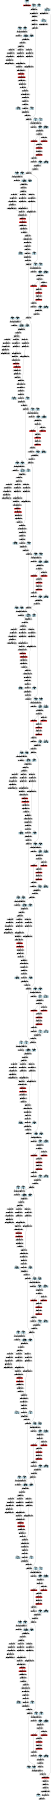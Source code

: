 digraph {
	graph [size="12,12"]
	node [align=left fontsize=12 height=0.2 ranksep=0.1 shape=box style=filled]
	14205664416 [label=AddBackward0 fillcolor=white]
	13572850368 -> 14205664416
	14205663504 -> 14205664416
	14205663504 [label=NllLossBackward0 fillcolor=white]
	14205662256 -> 14205663504
	14205662256 [label=LogSoftmaxBackward0 fillcolor=white]
	14205664992 -> 14205662256
	14205664992 [label=ViewBackward0 fillcolor=white]
	14205663888 -> 14205664992
	14205663888 [label=SliceBackward0 fillcolor=white]
	14205664032 -> 14205663888
	14205664032 [label=SliceBackward0 fillcolor=white]
	14205664704 -> 14205664032
	14205664704 [label=LinearBackward0 fillcolor=red]
	14205664608 -> 14205664704
	13638934992 -> 14205664704
	13638934992 [label="Variable
 (50257, 768)" fillcolor=lightblue]
	14205664608 [label=ViewBackward0 fillcolor=white]
	14205664752 -> 14205664608
	14205664752 [label=NativeLayerNormBackward0 fillcolor=white]
	14205664368 -> 14205664752
	13636586208 -> 14205664752
	13636587008 -> 14205664752
	13636587008 [label="Variable
 (768)" fillcolor=lightblue]
	13636586208 [label="Variable
 (768)" fillcolor=lightblue]
	14205664368 [label=AddBackward0 fillcolor=white]
	14205662784 -> 14205664368
	14205662544 -> 14205664368
	14205662544 [label=ViewBackward0 fillcolor=white]
	14205664512 -> 14205662544
	14205664512 [label=AddmmBackward0 fillcolor=white]
	13637938768 -> 14205664512
	14205663072 -> 14205664512
	13637937808 -> 14205664512
	13637937808 [label="Variable
 (3072, 768)" fillcolor=lightblue]
	14205663072 [label=ViewBackward0 fillcolor=white]
	14205662880 -> 14205663072
	14205662880 [label=MulBackward0 fillcolor=white]
	14205663648 -> 14205662880
	14205664320 -> 14205662880
	14205664320 [label=AddBackward0 fillcolor=red]
	14205664080 -> 14205664320
	14205664080 [label=TanhBackward0 fillcolor=white]
	14205661488 -> 14205664080
	14205661488 [label=MulBackward0 fillcolor=red]
	14205662016 -> 14205661488
	14205662016 [label=AddBackward0 fillcolor=white]
	14205662208 -> 14205662016
	14205663216 -> 14205662016
	14205663216 [label=MulBackward0 fillcolor=red]
	14205663312 -> 14205663216
	14205663312 [label=PowBackward0 fillcolor=white]
	14205662208 -> 14205663312
	14205662208 [label=ViewBackward0 fillcolor=white]
	14205748800 -> 14205662208
	14205748800 [label=AddmmBackward0 fillcolor=white]
	13637935488 -> 14205748800
	14205748464 -> 14205748800
	13637935808 -> 14205748800
	13637935808 [label="Variable
 (768, 3072)" fillcolor=lightblue]
	14205748464 [label=ViewBackward0 fillcolor=white]
	14205748416 -> 14205748464
	14205748416 [label=NativeLayerNormBackward0 fillcolor=white]
	14205662784 -> 14205748416
	13637937088 -> 14205748416
	13636584608 -> 14205748416
	13636584608 [label="Variable
 (768)" fillcolor=lightblue]
	13637937088 [label="Variable
 (768)" fillcolor=lightblue]
	14205662784 [label=AddBackward0 fillcolor=white]
	14205750480 -> 14205662784
	14205750672 -> 14205662784
	14205750672 [label=AddBackward0 fillcolor=white]
	14205750384 -> 14205750672
	14205751200 -> 14205750672
	14205751200 [label=ViewBackward0 fillcolor=white]
	14205748896 -> 14205751200
	14205748896 [label=AddmmBackward0 fillcolor=white]
	13636585808 -> 14205748896
	14205748656 -> 14205748896
	13636585248 -> 14205748896
	13636585248 [label="Variable
 (3072, 768)" fillcolor=lightblue]
	14205748656 [label=ViewBackward0 fillcolor=white]
	14205747408 -> 14205748656
	14205747408 [label=MulBackward0 fillcolor=white]
	14205747648 -> 14205747408
	14205747936 -> 14205747408
	14205747936 [label=AddBackward0 fillcolor=red]
	14205749472 -> 14205747936
	14205749472 [label=TanhBackward0 fillcolor=white]
	14205750144 -> 14205749472
	14205750144 [label=MulBackward0 fillcolor=red]
	14205528480 -> 14205750144
	14205528480 [label=AddBackward0 fillcolor=white]
	14205529296 -> 14205528480
	14205528720 -> 14205528480
	14205528720 [label=MulBackward0 fillcolor=red]
	14205526224 -> 14205528720
	14205526224 [label=PowBackward0 fillcolor=white]
	14205529296 -> 14205526224
	14205529296 [label=ViewBackward0 fillcolor=white]
	14205527232 -> 14205529296
	14205527232 [label=AddmmBackward0 fillcolor=white]
	13636585168 -> 14205527232
	14205526704 -> 14205527232
	13636585888 -> 14205527232
	13636585888 [label="Variable
 (768, 3072)" fillcolor=lightblue]
	14205526704 [label=ViewBackward0 fillcolor=white]
	14205529152 -> 14205526704
	14205529152 [label=NativeLayerNormBackward0 fillcolor=white]
	14205750384 -> 14205529152
	13636585728 -> 14205529152
	13636585488 -> 14205529152
	13636585488 [label="Variable
 (768)" fillcolor=lightblue]
	13636585728 [label="Variable
 (768)" fillcolor=lightblue]
	14205750384 [label=AddBackward0 fillcolor=white]
	14205527760 -> 14205750384
	14205528576 -> 14205750384
	14205528576 [label=AddBackward0 fillcolor=white]
	14205527520 -> 14205528576
	14205527808 -> 14205528576
	14205527808 [label=ViewBackward0 fillcolor=white]
	14205529632 -> 14205527808
	14205529632 [label=AddmmBackward0 fillcolor=white]
	13636584448 -> 14205529632
	14205529440 -> 14205529632
	13636586688 -> 14205529632
	13636586688 [label="Variable
 (3072, 768)" fillcolor=lightblue]
	14205529440 [label=ViewBackward0 fillcolor=white]
	14205528528 -> 14205529440
	14205528528 [label=MulBackward0 fillcolor=white]
	14205529104 -> 14205528528
	14205529008 -> 14205528528
	14205529008 [label=AddBackward0 fillcolor=red]
	14205528864 -> 14205529008
	14205528864 [label=TanhBackward0 fillcolor=white]
	14205528768 -> 14205528864
	14205528768 [label=MulBackward0 fillcolor=red]
	14205528336 -> 14205528768
	14205528336 [label=AddBackward0 fillcolor=white]
	14205529680 -> 14205528336
	14205529392 -> 14205528336
	14205529392 [label=MulBackward0 fillcolor=red]
	14205529584 -> 14205529392
	14205529584 [label=PowBackward0 fillcolor=white]
	14205529680 -> 14205529584
	14205529680 [label=ViewBackward0 fillcolor=white]
	14205529344 -> 14205529680
	14205529344 [label=AddmmBackward0 fillcolor=white]
	13636584368 -> 14205529344
	14205529968 -> 14205529344
	13636584288 -> 14205529344
	13636584288 [label="Variable
 (768, 3072)" fillcolor=lightblue]
	14205529968 [label=ViewBackward0 fillcolor=white]
	14205528288 -> 14205529968
	14205528288 [label=NativeLayerNormBackward0 fillcolor=white]
	14205527520 -> 14205528288
	13636586928 -> 14205528288
	13636585088 -> 14205528288
	13636585088 [label="Variable
 (768)" fillcolor=lightblue]
	13636586928 [label="Variable
 (768)" fillcolor=lightblue]
	14205527520 [label=AddBackward0 fillcolor=white]
	14205528384 -> 14205527520
	14205528816 -> 14205527520
	14205528816 [label=AddBackward0 fillcolor=white]
	14205526800 -> 14205528816
	14205526656 -> 14205528816
	14205526656 [label=ViewBackward0 fillcolor=white]
	14205528960 -> 14205526656
	14205528960 [label=AddmmBackward0 fillcolor=white]
	13636586368 -> 14205528960
	14205527040 -> 14205528960
	13636583568 -> 14205528960
	13636583568 [label="Variable
 (3072, 768)" fillcolor=lightblue]
	14205527040 [label=ViewBackward0 fillcolor=white]
	14205527088 -> 14205527040
	14205527088 [label=MulBackward0 fillcolor=white]
	14205526608 -> 14205527088
	14205882528 -> 14205527088
	14205882528 [label=AddBackward0 fillcolor=red]
	14205882480 -> 14205882528
	14205882480 [label=TanhBackward0 fillcolor=white]
	14205882576 -> 14205882480
	14205882576 [label=MulBackward0 fillcolor=red]
	14205883584 -> 14205882576
	14205883584 [label=AddBackward0 fillcolor=white]
	14205883248 -> 14205883584
	14205883152 -> 14205883584
	14205883152 [label=MulBackward0 fillcolor=red]
	14205882720 -> 14205883152
	14205882720 [label=PowBackward0 fillcolor=white]
	14205883248 -> 14205882720
	14205883248 [label=ViewBackward0 fillcolor=white]
	14205884832 -> 14205883248
	14205884832 [label=AddmmBackward0 fillcolor=white]
	13636586448 -> 14205884832
	14205884544 -> 14205884832
	13636583968 -> 14205884832
	13636583968 [label="Variable
 (768, 3072)" fillcolor=lightblue]
	14205884544 [label=ViewBackward0 fillcolor=white]
	14205884304 -> 14205884544
	14205884304 [label=NativeLayerNormBackward0 fillcolor=white]
	14205526800 -> 14205884304
	13636586848 -> 14205884304
	13638390864 -> 14205884304
	13638390864 [label="Variable
 (768)" fillcolor=lightblue]
	13636586848 [label="Variable
 (768)" fillcolor=lightblue]
	14205526800 [label=AddBackward0 fillcolor=white]
	14205886224 -> 14205526800
	14205884352 -> 14205526800
	14205884352 [label=AddBackward0 fillcolor=white]
	14205885312 -> 14205884352
	14205885984 -> 14205884352
	14205885984 [label=ViewBackward0 fillcolor=white]
	14205885792 -> 14205885984
	14205885792 [label=AddmmBackward0 fillcolor=white]
	13638392224 -> 14205885792
	14205883824 -> 14205885792
	13638390624 -> 14205885792
	13638390624 [label="Variable
 (3072, 768)" fillcolor=lightblue]
	14205883824 [label=ViewBackward0 fillcolor=white]
	14205885456 -> 14205883824
	14205885456 [label=MulBackward0 fillcolor=white]
	14205883872 -> 14205885456
	14205883008 -> 14205885456
	14205883008 [label=AddBackward0 fillcolor=red]
	14205885264 -> 14205883008
	14205885264 [label=TanhBackward0 fillcolor=white]
	14205884160 -> 14205885264
	14205884160 [label=MulBackward0 fillcolor=red]
	14205884256 -> 14205884160
	14205884256 [label=AddBackward0 fillcolor=white]
	14205885024 -> 14205884256
	14205884928 -> 14205884256
	14205884928 [label=MulBackward0 fillcolor=red]
	14205624272 -> 14205884928
	14205624272 [label=PowBackward0 fillcolor=white]
	14205885024 -> 14205624272
	14205885024 [label=ViewBackward0 fillcolor=white]
	14205623840 -> 14205885024
	14205623840 [label=AddmmBackward0 fillcolor=white]
	13638391664 -> 14205623840
	14205623552 -> 14205623840
	13638390304 -> 14205623840
	13638390304 [label="Variable
 (768, 3072)" fillcolor=lightblue]
	14205623552 [label=ViewBackward0 fillcolor=white]
	14205620480 -> 14205623552
	14205620480 [label=NativeLayerNormBackward0 fillcolor=white]
	14205885312 -> 14205620480
	13638390784 -> 14205620480
	13638389904 -> 14205620480
	13638389904 [label="Variable
 (768)" fillcolor=lightblue]
	13638390784 [label="Variable
 (768)" fillcolor=lightblue]
	14205885312 [label=AddBackward0 fillcolor=white]
	14205621152 -> 14205885312
	14205621056 -> 14205885312
	14205621056 [label=AddBackward0 fillcolor=white]
	14205620720 -> 14205621056
	14205620624 -> 14205621056
	14205620624 [label=ViewBackward0 fillcolor=white]
	14205621296 -> 14205620624
	14205621296 [label=AddmmBackward0 fillcolor=white]
	13638392384 -> 14205621296
	14205622736 -> 14205621296
	13638391344 -> 14205621296
	13638391344 [label="Variable
 (3072, 768)" fillcolor=lightblue]
	14205622736 [label=ViewBackward0 fillcolor=white]
	14205623264 -> 14205622736
	14205623264 [label=MulBackward0 fillcolor=white]
	14205622208 -> 14205623264
	14205622496 -> 14205623264
	14205622496 [label=AddBackward0 fillcolor=red]
	14205624224 -> 14205622496
	14205624224 [label=TanhBackward0 fillcolor=white]
	14205622256 -> 14205624224
	14205622256 [label=MulBackward0 fillcolor=red]
	14205621632 -> 14205622256
	14205621632 [label=AddBackward0 fillcolor=white]
	14205623888 -> 14205621632
	14205623792 -> 14205621632
	14205623792 [label=MulBackward0 fillcolor=red]
	14205622016 -> 14205623792
	14205622016 [label=PowBackward0 fillcolor=white]
	14205623888 -> 14205622016
	14205623888 [label=ViewBackward0 fillcolor=white]
	14205622880 -> 14205623888
	14205622880 [label=AddmmBackward0 fillcolor=white]
	13638392144 -> 14205622880
	14205623360 -> 14205622880
	13638392944 -> 14205622880
	13638392944 [label="Variable
 (768, 3072)" fillcolor=lightblue]
	14205623360 [label=ViewBackward0 fillcolor=white]
	14205620864 -> 14205623360
	14205620864 [label=NativeLayerNormBackward0 fillcolor=white]
	14205620720 -> 14205620864
	13638393504 -> 14205620864
	13638391184 -> 14205620864
	13638391184 [label="Variable
 (768)" fillcolor=lightblue]
	13638393504 [label="Variable
 (768)" fillcolor=lightblue]
	14205620720 [label=AddBackward0 fillcolor=white]
	14205621824 -> 14205620720
	14205622976 -> 14205620720
	14205622976 [label=AddBackward0 fillcolor=white]
	14205622400 -> 14205622976
	14205622160 -> 14205622976
	14205622160 [label=ViewBackward0 fillcolor=white]
	14205623504 -> 14205622160
	14205623504 [label=AddmmBackward0 fillcolor=white]
	13638392624 -> 14205623504
	14205622352 -> 14205623504
	13638391904 -> 14205623504
	13638391904 [label="Variable
 (3072, 768)" fillcolor=lightblue]
	14205622352 [label=ViewBackward0 fillcolor=white]
	14205622832 -> 14205622352
	14205622832 [label=MulBackward0 fillcolor=white]
	14205622928 -> 14205622832
	14205783392 -> 14205622832
	14205783392 [label=AddBackward0 fillcolor=red]
	14205782720 -> 14205783392
	14205782720 [label=TanhBackward0 fillcolor=white]
	14205783776 -> 14205782720
	14205783776 [label=MulBackward0 fillcolor=red]
	14205783488 -> 14205783776
	14205783488 [label=AddBackward0 fillcolor=white]
	14205780992 -> 14205783488
	14205780896 -> 14205783488
	14205780896 [label=MulBackward0 fillcolor=red]
	14205780560 -> 14205780896
	14205780560 [label=PowBackward0 fillcolor=white]
	14205780992 -> 14205780560
	14205780992 [label=ViewBackward0 fillcolor=white]
	14205783248 -> 14205780992
	14205783248 [label=AddmmBackward0 fillcolor=white]
	13638393424 -> 14205783248
	14205780032 -> 14205783248
	13638392064 -> 14205783248
	13638392064 [label="Variable
 (768, 3072)" fillcolor=lightblue]
	14205780032 [label=ViewBackward0 fillcolor=white]
	14205782144 -> 14205780032
	14205782144 [label=NativeLayerNormBackward0 fillcolor=white]
	14205622400 -> 14205782144
	13638393584 -> 14205782144
	13638464592 -> 14205782144
	13638464592 [label="Variable
 (768)" fillcolor=lightblue]
	13638393584 [label="Variable
 (768)" fillcolor=lightblue]
	14205622400 [label=AddBackward0 fillcolor=white]
	14205781616 -> 14205622400
	14205781904 -> 14205622400
	14205781904 [label=AddBackward0 fillcolor=white]
	14205783728 -> 14205781904
	14205783632 -> 14205781904
	14205783632 [label=ViewBackward0 fillcolor=white]
	14205781664 -> 14205783632
	14205781664 [label=AddmmBackward0 fillcolor=white]
	13638466112 -> 14205781664
	14205782624 -> 14205781664
	13638465232 -> 14205781664
	13638465232 [label="Variable
 (3072, 768)" fillcolor=lightblue]
	14205782624 [label=ViewBackward0 fillcolor=white]
	14205783104 -> 14205782624
	14205783104 [label=MulBackward0 fillcolor=white]
	14205781136 -> 14205783104
	14205782288 -> 14205783104
	14205782288 [label=AddBackward0 fillcolor=red]
	14205782768 -> 14205782288
	14205782768 [label=TanhBackward0 fillcolor=white]
	14205781184 -> 14205782768
	14205781184 [label=MulBackward0 fillcolor=red]
	14205783824 -> 14205781184
	14205783824 [label=AddBackward0 fillcolor=white]
	14205781520 -> 14205783824
	14205781472 -> 14205783824
	14205781472 [label=MulBackward0 fillcolor=red]
	14205781808 -> 14205781472
	14205781808 [label=PowBackward0 fillcolor=white]
	14205781520 -> 14205781808
	14205781520 [label=ViewBackward0 fillcolor=white]
	14205782960 -> 14205781520
	14205782960 [label=AddmmBackward0 fillcolor=white]
	13638466272 -> 14205782960
	14205783152 -> 14205782960
	13638465712 -> 14205782960
	13638465712 [label="Variable
 (768, 3072)" fillcolor=lightblue]
	14205783152 [label=ViewBackward0 fillcolor=white]
	14205782336 -> 14205783152
	14205782336 [label=NativeLayerNormBackward0 fillcolor=white]
	14205783728 -> 14205782336
	13638464512 -> 14205782336
	13638464992 -> 14205782336
	13638464992 [label="Variable
 (768)" fillcolor=lightblue]
	13638464512 [label="Variable
 (768)" fillcolor=lightblue]
	14205783728 [label=AddBackward0 fillcolor=white]
	14205783968 -> 14205783728
	13053600000 -> 14205783728
	13053600000 [label=AddBackward0 fillcolor=white]
	13053600336 -> 13053600000
	13053600528 -> 13053600000
	13053600528 [label=ViewBackward0 fillcolor=white]
	13053599808 -> 13053600528
	13053599808 [label=AddmmBackward0 fillcolor=white]
	13638466592 -> 13053599808
	13053599952 -> 13053599808
	13638466992 -> 13053599808
	13638466992 [label="Variable
 (3072, 768)" fillcolor=lightblue]
	13053599952 [label=ViewBackward0 fillcolor=white]
	13053600720 -> 13053599952
	13053600720 [label=MulBackward0 fillcolor=white]
	13053600816 -> 13053600720
	13053600576 -> 13053600720
	13053600576 [label=AddBackward0 fillcolor=red]
	13053600432 -> 13053600576
	13053600432 [label=TanhBackward0 fillcolor=white]
	13053600480 -> 13053600432
	13053600480 [label=MulBackward0 fillcolor=red]
	13053603744 -> 13053600480
	13053603744 [label=AddBackward0 fillcolor=white]
	13053601008 -> 13053603744
	13053601056 -> 13053603744
	13053601056 [label=MulBackward0 fillcolor=red]
	13053600672 -> 13053601056
	13053600672 [label=PowBackward0 fillcolor=white]
	13053601008 -> 13053600672
	13053601008 [label=ViewBackward0 fillcolor=white]
	13053603216 -> 13053601008
	13053603216 [label=AddmmBackward0 fillcolor=white]
	13638464912 -> 13053603216
	13053600864 -> 13053603216
	13638467392 -> 13053603216
	13638467392 [label="Variable
 (768, 3072)" fillcolor=lightblue]
	13053600864 [label=ViewBackward0 fillcolor=white]
	13053603072 -> 13053600864
	13053603072 [label=NativeLayerNormBackward0 fillcolor=white]
	13053600336 -> 13053603072
	13638464832 -> 13053603072
	13638467072 -> 13053603072
	13638467072 [label="Variable
 (768)" fillcolor=lightblue]
	13638464832 [label="Variable
 (768)" fillcolor=lightblue]
	13053600336 [label=AddBackward0 fillcolor=white]
	13053603792 -> 13053600336
	13053603264 -> 13053600336
	13053603264 [label=AddBackward0 fillcolor=white]
	13053602688 -> 13053603264
	13053603360 -> 13053603264
	13053603360 [label=ViewBackward0 fillcolor=white]
	13053603024 -> 13053603360
	13053603024 [label=AddmmBackward0 fillcolor=white]
	13638465152 -> 13053603024
	13053600912 -> 13053603024
	13638466512 -> 13053603024
	13638466512 [label="Variable
 (3072, 768)" fillcolor=lightblue]
	13053600912 [label=ViewBackward0 fillcolor=white]
	13053603408 -> 13053600912
	13053603408 [label=MulBackward0 fillcolor=white]
	14206045392 -> 13053603408
	14206044048 -> 13053603408
	14206044048 [label=AddBackward0 fillcolor=red]
	14206042992 -> 14206044048
	14206042992 [label=TanhBackward0 fillcolor=white]
	14206044432 -> 14206042992
	14206044432 [label=MulBackward0 fillcolor=red]
	14206045008 -> 14206044432
	14206045008 [label=AddBackward0 fillcolor=white]
	14206042176 -> 14206045008
	14206042272 -> 14206045008
	14206042272 [label=MulBackward0 fillcolor=red]
	14206042848 -> 14206042272
	14206042848 [label=PowBackward0 fillcolor=white]
	14206042176 -> 14206042848
	14206042176 [label=ViewBackward0 fillcolor=white]
	14206046112 -> 14206042176
	14206046112 [label=AddmmBackward0 fillcolor=white]
	13638934752 -> 14206046112
	14206043952 -> 14206046112
	13638936832 -> 14206046112
	13638936832 [label="Variable
 (768, 3072)" fillcolor=lightblue]
	14206043952 [label=ViewBackward0 fillcolor=white]
	14206042608 -> 14206043952
	14206042608 [label=NativeLayerNormBackward0 fillcolor=white]
	13053602688 -> 14206042608
	13638937472 -> 14206042608
	13638934832 -> 14206042608
	13638934832 [label="Variable
 (768)" fillcolor=lightblue]
	13638937472 [label="Variable
 (768)" fillcolor=lightblue]
	13053602688 [label=AddBackward0 fillcolor=white]
	14206042368 -> 13053602688
	14206043472 -> 13053602688
	14206043472 [label=AddBackward0 fillcolor=white]
	14206044096 -> 14206043472
	14206044000 -> 14206043472
	14206044000 [label=ViewBackward0 fillcolor=white]
	14206043760 -> 14206044000
	14206043760 [label=AddmmBackward0 fillcolor=white]
	13638936112 -> 14206043760
	14206043568 -> 14206043760
	13638936992 -> 14206043760
	13638936992 [label="Variable
 (3072, 768)" fillcolor=lightblue]
	14206043568 [label=ViewBackward0 fillcolor=white]
	14206043328 -> 14206043568
	14206043328 [label=MulBackward0 fillcolor=white]
	14206042896 -> 14206043328
	14206043904 -> 14206043328
	14206043904 [label=AddBackward0 fillcolor=red]
	14206045344 -> 14206043904
	14206045344 [label=TanhBackward0 fillcolor=white]
	14206045056 -> 14206045344
	14206045056 [label=MulBackward0 fillcolor=red]
	14206045200 -> 14206045056
	14206045200 [label=AddBackward0 fillcolor=white]
	14206045104 -> 14206045200
	14206045776 -> 14206045200
	14206045776 [label=MulBackward0 fillcolor=red]
	14206044576 -> 14206045776
	14206044576 [label=PowBackward0 fillcolor=white]
	14206045104 -> 14206044576
	14206045104 [label=ViewBackward0 fillcolor=white]
	14206044336 -> 14206045104
	14206044336 [label=AddmmBackward0 fillcolor=white]
	13638935312 -> 14206044336
	14206045488 -> 14206044336
	13638935072 -> 14206044336
	13638935072 [label="Variable
 (768, 3072)" fillcolor=lightblue]
	14206045488 [label=ViewBackward0 fillcolor=white]
	14206045632 -> 14206045488
	14206045632 [label=NativeLayerNormBackward0 fillcolor=white]
	14206044096 -> 14206045632
	13638935872 -> 14206045632
	13638937792 -> 14206045632
	13638937792 [label="Variable
 (768)" fillcolor=lightblue]
	13638935872 [label="Variable
 (768)" fillcolor=lightblue]
	14206044096 [label=AddBackward0 fillcolor=white]
	14206044144 -> 14206044096
	14206042704 -> 14206044096
	14206042704 [label=AddBackward0 fillcolor=white]
	14205551904 -> 14206042704
	14205552000 -> 14206042704
	14205552000 [label=ViewBackward0 fillcolor=white]
	14205550752 -> 14205552000
	14205550752 [label=AddmmBackward0 fillcolor=white]
	13638937392 -> 14205550752
	14205550704 -> 14205550752
	13638934592 -> 14205550752
	13638934592 [label="Variable
 (3072, 768)" fillcolor=lightblue]
	14205550704 [label=ViewBackward0 fillcolor=white]
	14205551088 -> 14205550704
	14205551088 [label=MulBackward0 fillcolor=white]
	14205551184 -> 14205551088
	14205551280 -> 14205551088
	14205551280 [label=AddBackward0 fillcolor=red]
	14205550992 -> 14205551280
	14205550992 [label=TanhBackward0 fillcolor=white]
	14205551520 -> 14205550992
	14205551520 [label=MulBackward0 fillcolor=red]
	14205551232 -> 14205551520
	14205551232 [label=AddBackward0 fillcolor=white]
	14205551760 -> 14205551232
	14205551808 -> 14205551232
	14205551808 [label=MulBackward0 fillcolor=red]
	14205552336 -> 14205551808
	14205552336 [label=PowBackward0 fillcolor=white]
	14205551760 -> 14205552336
	14205551760 [label=ViewBackward0 fillcolor=white]
	14205552384 -> 14205551760
	14205552384 [label=AddmmBackward0 fillcolor=white]
	13638936272 -> 14205552384
	14205553200 -> 14205552384
	13638937312 -> 14205552384
	13638937312 [label="Variable
 (768, 3072)" fillcolor=lightblue]
	14205553200 [label=ViewBackward0 fillcolor=white]
	14205550656 -> 14205553200
	14205550656 [label=NativeLayerNormBackward0 fillcolor=white]
	14205551904 -> 14205550656
	13638935152 -> 14205550656
	13638938112 -> 14205550656
	13638938112 [label="Variable
 (768)" fillcolor=lightblue]
	13638935152 [label="Variable
 (768)" fillcolor=lightblue]
	14205551904 [label=AddBackward0 fillcolor=white]
	14205552432 -> 14205551904
	14205553152 -> 14205551904
	14205553152 [label=AddBackward0 fillcolor=white]
	14205553728 -> 14205553152
	14205553632 -> 14205553152
	14205553632 [label=EmbeddingBackward0 fillcolor=white]
	13637937648 -> 14205553632
	13637937648 [label="Variable
 (1024, 768)" fillcolor=lightblue]
	14205553728 [label=SliceBackward0 fillcolor=white]
	14205552960 -> 14205553728
	14205552960 [label=SliceBackward0 fillcolor=white]
	14205554640 -> 14205552960
	14205554640 [label=CatBackward0 fillcolor=white]
	14205554448 -> 14205554640
	13632691600 -> 14205554640
	13632691600 [label=EmbeddingBackward0 fillcolor=white]
	13638934992 -> 13632691600
	14205554448 [label=UnsqueezeBackward0 fillcolor=white]
	14205552768 -> 14205554448
	14205552768 [label=LinearBackward0 fillcolor=white]
	14205552240 -> 14205552768
	13638722080 -> 14205552768
	13638724160 -> 14205552768
	13638724160 [label="Variable
 (768)" fillcolor=lightblue]
	13638722080 [label="Variable
 (768, 2)" fillcolor=lightblue]
	14205552240 [label=LinearBackward0 fillcolor=red]
	13638722880 -> 14205552240
	13638722880 [label="Variable
 (2, 1)" fillcolor=lightblue]
	14205552432 [label=ViewBackward0 fillcolor=white]
	14205553008 -> 14205552432
	14205553008 [label=AddmmBackward0 fillcolor=white]
	13638937552 -> 14205553008
	14206029680 -> 14205553008
	13638937072 -> 14205553008
	13638937072 [label="Variable
 (768, 768)" fillcolor=lightblue]
	14206029680 [label=ViewBackward0 fillcolor=white]
	14206029344 -> 14206029680
	14206029344 [label=ViewBackward0 fillcolor=white]
	14206027856 -> 14206029344
	14206027856 [label=CloneBackward0 fillcolor=white]
	14206027088 -> 14206027856
	14206027088 [label=PermuteBackward0 fillcolor=white]
	14206027616 -> 14206027088
	14206027616 [label=UnsafeViewBackward0 fillcolor=white]
	14206026944 -> 14206027616
	14206026944 [label=BmmBackward0 fillcolor=white]
	14206027760 -> 14206026944
	14206026896 -> 14206026944
	14206026896 [label=ReshapeAliasBackward0 fillcolor=white]
	14206026368 -> 14206026896
	14206026368 [label=ExpandBackward0 fillcolor=white]
	14206026176 -> 14206026368
	14206026176 [label=PermuteBackward0 fillcolor=white]
	14206025840 -> 14206026176
	14206025840 [label=ViewBackward0 fillcolor=white]
	14206027520 -> 14206025840
	14206027520 [label=SplitBackward0 fillcolor=white]
	14206027232 -> 14206027520
	14206027232 [label=ViewBackward0 fillcolor=white]
	14206027376 -> 14206027232
	14206027376 [label=AddmmBackward0 fillcolor=white]
	13639929344 -> 14206027376
	14206027280 -> 14206027376
	13646730880 -> 14206027376
	13646730880 [label="Variable
 (768, 2304)" fillcolor=lightblue]
	14206027280 [label=ViewBackward0 fillcolor=white]
	14206029008 -> 14206027280
	14206029008 [label=NativeLayerNormBackward0 fillcolor=white]
	14205553152 -> 14206029008
	13638938432 -> 14206029008
	13638935232 -> 14206029008
	13638935232 [label="Variable
 (768)" fillcolor=lightblue]
	13638938432 [label="Variable
 (768)" fillcolor=lightblue]
	13639929344 [label="Variable
 (2304)" fillcolor=lightblue]
	14206027760 [label=ViewBackward0 fillcolor=white]
	14206028576 -> 14206027760
	14206028576 [label=ExpandBackward0 fillcolor=white]
	14206026800 -> 14206028576
	14206026800 [label=SoftmaxBackward0 fillcolor=white]
	14206027664 -> 14206026800
	14206027664 [label=WhereBackward0 fillcolor=red]
	14206028144 -> 14206027664
	14206028144 [label=DivBackward0 fillcolor=red]
	14206026560 -> 14206028144
	14206026560 [label=UnsafeViewBackward0 fillcolor=white]
	14206028816 -> 14206026560
	14206028816 [label=BmmBackward0 fillcolor=white]
	14206029776 -> 14206028816
	14206029488 -> 14206028816
	14206029488 [label=ReshapeAliasBackward0 fillcolor=white]
	14206029248 -> 14206029488
	14206029248 [label=ExpandBackward0 fillcolor=white]
	14206027952 -> 14206029248
	14206027952 [label=TransposeBackward0 fillcolor=white]
	14206029440 -> 14206027952
	14206029440 [label=PermuteBackward0 fillcolor=white]
	14205968448 -> 14206029440
	14205968448 [label=ViewBackward0 fillcolor=white]
	14206027520 -> 14205968448
	14206029776 [label=ReshapeAliasBackward0 fillcolor=white]
	14205970896 -> 14206029776
	14205970896 [label=ExpandBackward0 fillcolor=white]
	14205970128 -> 14205970896
	14205970128 [label=PermuteBackward0 fillcolor=white]
	14205969552 -> 14205970128
	14205969552 [label=ViewBackward0 fillcolor=white]
	14206027520 -> 14205969552
	13638937552 [label="Variable
 (768)" fillcolor=lightblue]
	13638936272 [label="Variable
 (3072)" fillcolor=lightblue]
	14205551184 [label=MulBackward0 fillcolor=red]
	14205551760 -> 14205551184
	13638937392 [label="Variable
 (768)" fillcolor=lightblue]
	14206044144 [label=ViewBackward0 fillcolor=white]
	14205970416 -> 14206044144
	14205970416 [label=AddmmBackward0 fillcolor=white]
	13638937152 -> 14205970416
	14205971040 -> 14205970416
	13638936672 -> 14205970416
	13638936672 [label="Variable
 (768, 768)" fillcolor=lightblue]
	14205971040 [label=ViewBackward0 fillcolor=white]
	14205968784 -> 14205971040
	14205968784 [label=ViewBackward0 fillcolor=white]
	14205970704 -> 14205968784
	14205970704 [label=CloneBackward0 fillcolor=white]
	14205970512 -> 14205970704
	14205970512 [label=PermuteBackward0 fillcolor=white]
	14205968544 -> 14205970512
	14205968544 [label=UnsafeViewBackward0 fillcolor=white]
	14205970272 -> 14205968544
	14205970272 [label=BmmBackward0 fillcolor=white]
	14205969840 -> 14205970272
	14205968592 -> 14205970272
	14205968592 [label=ReshapeAliasBackward0 fillcolor=white]
	14205972096 -> 14205968592
	14205972096 [label=ExpandBackward0 fillcolor=white]
	14205972000 -> 14205972096
	14205972000 [label=PermuteBackward0 fillcolor=white]
	14205971760 -> 14205972000
	14205971760 [label=ViewBackward0 fillcolor=white]
	14205972336 -> 14205971760
	14205972336 [label=SplitBackward0 fillcolor=white]
	14205971520 -> 14205972336
	14205971520 [label=ViewBackward0 fillcolor=white]
	14205971568 -> 14205971520
	14205971568 [label=AddmmBackward0 fillcolor=white]
	13638937232 -> 14205971568
	14205972432 -> 14205971568
	13638938352 -> 14205971568
	13638938352 [label="Variable
 (768, 2304)" fillcolor=lightblue]
	14205972432 [label=ViewBackward0 fillcolor=white]
	14205970368 -> 14205972432
	14205970368 [label=NativeLayerNormBackward0 fillcolor=white]
	14206042704 -> 14205970368
	13638936752 -> 14205970368
	13638935472 -> 14205970368
	13638935472 [label="Variable
 (768)" fillcolor=lightblue]
	13638936752 [label="Variable
 (768)" fillcolor=lightblue]
	13638937232 [label="Variable
 (2304)" fillcolor=lightblue]
	14205969840 [label=ViewBackward0 fillcolor=white]
	14205969216 -> 14205969840
	14205969216 [label=ExpandBackward0 fillcolor=white]
	14205969744 -> 14205969216
	14205969744 [label=SoftmaxBackward0 fillcolor=white]
	14205971472 -> 14205969744
	14205971472 [label=WhereBackward0 fillcolor=red]
	14205971664 -> 14205971472
	14205971664 [label=DivBackward0 fillcolor=red]
	14205972192 -> 14205971664
	14205972192 [label=UnsafeViewBackward0 fillcolor=white]
	14205970800 -> 14205972192
	14205970800 [label=BmmBackward0 fillcolor=white]
	14205971088 -> 14205970800
	14206124144 -> 14205970800
	14206124144 [label=ReshapeAliasBackward0 fillcolor=white]
	14206125104 -> 14206124144
	14206125104 [label=ExpandBackward0 fillcolor=white]
	14206124768 -> 14206125104
	14206124768 [label=TransposeBackward0 fillcolor=white]
	14206124576 -> 14206124768
	14206124576 [label=PermuteBackward0 fillcolor=white]
	14206124240 -> 14206124576
	14206124240 [label=ViewBackward0 fillcolor=white]
	14205972336 -> 14206124240
	14205971088 [label=ReshapeAliasBackward0 fillcolor=white]
	14206126160 -> 14205971088
	14206126160 [label=ExpandBackward0 fillcolor=white]
	14206126304 -> 14206126160
	14206126304 [label=PermuteBackward0 fillcolor=white]
	14206126880 -> 14206126304
	14206126880 [label=ViewBackward0 fillcolor=white]
	14205972336 -> 14206126880
	13638937152 [label="Variable
 (768)" fillcolor=lightblue]
	13638935312 [label="Variable
 (3072)" fillcolor=lightblue]
	14206042896 [label=MulBackward0 fillcolor=red]
	14206045104 -> 14206042896
	13638936112 [label="Variable
 (768)" fillcolor=lightblue]
	14206042368 [label=ViewBackward0 fillcolor=white]
	14206127744 -> 14206042368
	14206127744 [label=AddmmBackward0 fillcolor=white]
	13638935712 -> 14206127744
	14206125584 -> 14206127744
	13638937632 -> 14206127744
	13638937632 [label="Variable
 (768, 768)" fillcolor=lightblue]
	14206125584 [label=ViewBackward0 fillcolor=white]
	14206127408 -> 14206125584
	14206127408 [label=ViewBackward0 fillcolor=white]
	14206125632 -> 14206127408
	14206125632 [label=CloneBackward0 fillcolor=white]
	14206126496 -> 14206125632
	14206126496 [label=PermuteBackward0 fillcolor=white]
	14206126976 -> 14206126496
	14206126976 [label=UnsafeViewBackward0 fillcolor=white]
	14206125392 -> 14206126976
	14206125392 [label=BmmBackward0 fillcolor=white]
	14206127648 -> 14206125392
	14206128080 -> 14206125392
	14206128080 [label=ReshapeAliasBackward0 fillcolor=white]
	14206126736 -> 14206128080
	14206126736 [label=ExpandBackward0 fillcolor=white]
	14206126592 -> 14206126736
	14206126592 [label=PermuteBackward0 fillcolor=white]
	14206126256 -> 14206126592
	14206126256 [label=ViewBackward0 fillcolor=white]
	14206125920 -> 14206126256
	14206125920 [label=SplitBackward0 fillcolor=white]
	14206125968 -> 14206125920
	14206125968 [label=ViewBackward0 fillcolor=white]
	14206125728 -> 14206125968
	14206125728 [label=AddmmBackward0 fillcolor=white]
	13637935728 -> 14206125728
	14206126016 -> 14206125728
	13637938448 -> 14206125728
	13637938448 [label="Variable
 (768, 2304)" fillcolor=lightblue]
	14206126016 [label=ViewBackward0 fillcolor=white]
	14206172800 -> 14206126016
	14206172800 [label=NativeLayerNormBackward0 fillcolor=white]
	14206043472 -> 14206172800
	13638936032 -> 14206172800
	13638937952 -> 14206172800
	13638937952 [label="Variable
 (768)" fillcolor=lightblue]
	13638936032 [label="Variable
 (768)" fillcolor=lightblue]
	13637935728 [label="Variable
 (2304)" fillcolor=lightblue]
	14206127648 [label=ViewBackward0 fillcolor=white]
	14206169152 -> 14206127648
	14206169152 [label=ExpandBackward0 fillcolor=white]
	14206169248 -> 14206169152
	14206169248 [label=SoftmaxBackward0 fillcolor=white]
	14206170976 -> 14206169248
	14206170976 [label=WhereBackward0 fillcolor=red]
	14206170784 -> 14206170976
	14206170784 [label=DivBackward0 fillcolor=red]
	14206170544 -> 14206170784
	14206170544 [label=UnsafeViewBackward0 fillcolor=white]
	14206170352 -> 14206170544
	14206170352 [label=BmmBackward0 fillcolor=white]
	14206170112 -> 14206170352
	14206170016 -> 14206170352
	14206170016 [label=ReshapeAliasBackward0 fillcolor=white]
	14206170688 -> 14206170016
	14206170688 [label=ExpandBackward0 fillcolor=white]
	14206172128 -> 14206170688
	14206172128 [label=TransposeBackward0 fillcolor=white]
	14206171840 -> 14206172128
	14206171840 [label=PermuteBackward0 fillcolor=white]
	14206171984 -> 14206171840
	14206171984 [label=ViewBackward0 fillcolor=white]
	14206125920 -> 14206171984
	14206170112 [label=ReshapeAliasBackward0 fillcolor=white]
	14206172992 -> 14206170112
	14206172992 [label=ExpandBackward0 fillcolor=white]
	14206171360 -> 14206172992
	14206171360 [label=PermuteBackward0 fillcolor=white]
	14206173088 -> 14206171360
	14206173088 [label=ViewBackward0 fillcolor=white]
	14206125920 -> 14206173088
	13638935712 [label="Variable
 (768)" fillcolor=lightblue]
	13638934752 [label="Variable
 (3072)" fillcolor=lightblue]
	14206045392 [label=MulBackward0 fillcolor=red]
	14206042176 -> 14206045392
	13638465152 [label="Variable
 (768)" fillcolor=lightblue]
	13053603792 [label=ViewBackward0 fillcolor=white]
	14206171168 -> 13053603792
	14206171168 [label=AddmmBackward0 fillcolor=white]
	13638465072 -> 14206171168
	14206172704 -> 14206171168
	13638466432 -> 14206171168
	13638466432 [label="Variable
 (768, 768)" fillcolor=lightblue]
	14206172704 [label=ViewBackward0 fillcolor=white]
	14206171456 -> 14206172704
	14206171456 [label=ViewBackward0 fillcolor=white]
	14206171792 -> 14206171456
	14206171792 [label=CloneBackward0 fillcolor=white]
	14206169296 -> 14206171792
	14206169296 [label=PermuteBackward0 fillcolor=white]
	14206171552 -> 14206169296
	14206171552 [label=UnsafeViewBackward0 fillcolor=white]
	14206172464 -> 14206171552
	14206172464 [label=BmmBackward0 fillcolor=white]
	14206173040 -> 14206172464
	14206172176 -> 14206172464
	14206172176 [label=ReshapeAliasBackward0 fillcolor=white]
	14206172032 -> 14206172176
	14206172032 [label=ExpandBackward0 fillcolor=white]
	14206170736 -> 14206172032
	14206170736 [label=PermuteBackward0 fillcolor=white]
	14206172512 -> 14206170736
	14206172512 [label=ViewBackward0 fillcolor=white]
	14206247408 -> 14206172512
	14206247408 [label=SplitBackward0 fillcolor=white]
	14206249280 -> 14206247408
	14206249280 [label=ViewBackward0 fillcolor=white]
	14206250336 -> 14206249280
	14206250336 [label=AddmmBackward0 fillcolor=white]
	13638467472 -> 14206250336
	14206247600 -> 14206250336
	13638466352 -> 14206250336
	13638466352 [label="Variable
 (768, 2304)" fillcolor=lightblue]
	14206247600 [label=ViewBackward0 fillcolor=white]
	14206250960 -> 14206247600
	14206250960 [label=NativeLayerNormBackward0 fillcolor=white]
	13053603264 -> 14206250960
	13638464272 -> 14206250960
	13638464432 -> 14206250960
	13638464432 [label="Variable
 (768)" fillcolor=lightblue]
	13638464272 [label="Variable
 (768)" fillcolor=lightblue]
	13638467472 [label="Variable
 (2304)" fillcolor=lightblue]
	14206173040 [label=ViewBackward0 fillcolor=white]
	14206250816 -> 14206173040
	14206250816 [label=ExpandBackward0 fillcolor=white]
	14206250144 -> 14206250816
	14206250144 [label=SoftmaxBackward0 fillcolor=white]
	14206249520 -> 14206250144
	14206249520 [label=WhereBackward0 fillcolor=red]
	14206247552 -> 14206249520
	14206247552 [label=DivBackward0 fillcolor=red]
	14206247360 -> 14206247552
	14206247360 [label=UnsafeViewBackward0 fillcolor=white]
	14206247024 -> 14206247360
	14206247024 [label=BmmBackward0 fillcolor=white]
	14206248512 -> 14206247024
	14206248704 -> 14206247024
	14206248704 [label=ReshapeAliasBackward0 fillcolor=white]
	14206248416 -> 14206248704
	14206248416 [label=ExpandBackward0 fillcolor=white]
	14206248560 -> 14206248416
	14206248560 [label=TransposeBackward0 fillcolor=white]
	14206248464 -> 14206248560
	14206248464 [label=PermuteBackward0 fillcolor=white]
	14206250288 -> 14206248464
	14206250288 [label=ViewBackward0 fillcolor=white]
	14206247408 -> 14206250288
	14206248512 [label=ReshapeAliasBackward0 fillcolor=white]
	14206248224 -> 14206248512
	14206248224 [label=ExpandBackward0 fillcolor=white]
	14206249184 -> 14206248224
	14206249184 [label=PermuteBackward0 fillcolor=white]
	14206249760 -> 14206249184
	14206249760 [label=ViewBackward0 fillcolor=white]
	14206247408 -> 14206249760
	13638465072 [label="Variable
 (768)" fillcolor=lightblue]
	13638464912 [label="Variable
 (3072)" fillcolor=lightblue]
	13053600816 [label=MulBackward0 fillcolor=red]
	13053601008 -> 13053600816
	13638466592 [label="Variable
 (768)" fillcolor=lightblue]
	14205783968 [label=ViewBackward0 fillcolor=white]
	14206249328 -> 14205783968
	14206249328 [label=AddmmBackward0 fillcolor=white]
	13638467312 -> 14206249328
	14206247744 -> 14206249328
	13638466192 -> 14206249328
	13638466192 [label="Variable
 (768, 768)" fillcolor=lightblue]
	14206247744 [label=ViewBackward0 fillcolor=white]
	14206249136 -> 14206247744
	14206249136 [label=ViewBackward0 fillcolor=white]
	14206250000 -> 14206249136
	14206250000 [label=CloneBackward0 fillcolor=white]
	14206250048 -> 14206250000
	14206250048 [label=PermuteBackward0 fillcolor=white]
	14206250432 -> 14206250048
	14206250432 [label=UnsafeViewBackward0 fillcolor=white]
	14206248896 -> 14206250432
	14206248896 [label=BmmBackward0 fillcolor=white]
	14206249088 -> 14206248896
	14206248800 -> 14206248896
	14206248800 [label=ReshapeAliasBackward0 fillcolor=white]
	14206248368 -> 14206248800
	14206248368 [label=ExpandBackward0 fillcolor=white]
	14206250672 -> 14206248368
	14206250672 [label=PermuteBackward0 fillcolor=white]
	14206250528 -> 14206250672
	14206250528 [label=ViewBackward0 fillcolor=white]
	14206302528 -> 14206250528
	14206302528 [label=SplitBackward0 fillcolor=white]
	14206303200 -> 14206302528
	14206303200 [label=ViewBackward0 fillcolor=white]
	14206302000 -> 14206303200
	14206302000 [label=AddmmBackward0 fillcolor=white]
	13638466832 -> 14206302000
	14206303056 -> 14206302000
	13638465792 -> 14206302000
	13638465792 [label="Variable
 (768, 2304)" fillcolor=lightblue]
	14206303056 [label=ViewBackward0 fillcolor=white]
	14206300992 -> 14206303056
	14206300992 [label=NativeLayerNormBackward0 fillcolor=white]
	13053600000 -> 14206300992
	13638466912 -> 14206300992
	13638465872 -> 14206300992
	13638465872 [label="Variable
 (768)" fillcolor=lightblue]
	13638466912 [label="Variable
 (768)" fillcolor=lightblue]
	13638466832 [label="Variable
 (2304)" fillcolor=lightblue]
	14206249088 [label=ViewBackward0 fillcolor=white]
	14206301184 -> 14206249088
	14206301184 [label=ExpandBackward0 fillcolor=white]
	14206300848 -> 14206301184
	14206300848 [label=SoftmaxBackward0 fillcolor=white]
	14206300416 -> 14206300848
	14206300416 [label=WhereBackward0 fillcolor=red]
	14206302672 -> 14206300416
	14206302672 [label=DivBackward0 fillcolor=red]
	14206302816 -> 14206302672
	14206302816 [label=UnsafeViewBackward0 fillcolor=white]
	14206303392 -> 14206302816
	14206303392 [label=BmmBackward0 fillcolor=white]
	14206302336 -> 14206303392
	14206302624 -> 14206303392
	14206302624 [label=ReshapeAliasBackward0 fillcolor=white]
	14206302384 -> 14206302624
	14206302384 [label=ExpandBackward0 fillcolor=white]
	14206303344 -> 14206302384
	14206303344 [label=TransposeBackward0 fillcolor=white]
	14206303920 -> 14206303344
	14206303920 [label=PermuteBackward0 fillcolor=white]
	14206302144 -> 14206303920
	14206302144 [label=ViewBackward0 fillcolor=white]
	14206302528 -> 14206302144
	14206302336 [label=ReshapeAliasBackward0 fillcolor=white]
	14206303584 -> 14206302336
	14206303584 [label=ExpandBackward0 fillcolor=white]
	14206303152 -> 14206303584
	14206303152 [label=PermuteBackward0 fillcolor=white]
	14206300272 -> 14206303152
	14206300272 [label=ViewBackward0 fillcolor=white]
	14206302528 -> 14206300272
	13638467312 [label="Variable
 (768)" fillcolor=lightblue]
	13638466272 [label="Variable
 (3072)" fillcolor=lightblue]
	14205781136 [label=MulBackward0 fillcolor=red]
	14205781520 -> 14205781136
	13638466112 [label="Variable
 (768)" fillcolor=lightblue]
	14205781616 [label=ViewBackward0 fillcolor=white]
	14206339008 -> 14205781616
	14206339008 [label=AddmmBackward0 fillcolor=white]
	13638463552 -> 14206339008
	14206339104 -> 14206339008
	13638465312 -> 14206339008
	13638465312 [label="Variable
 (768, 768)" fillcolor=lightblue]
	14206339104 [label=ViewBackward0 fillcolor=white]
	14206340160 -> 14206339104
	14206340160 [label=ViewBackward0 fillcolor=white]
	14206339728 -> 14206340160
	14206339728 [label=CloneBackward0 fillcolor=white]
	14206338768 -> 14206339728
	14206338768 [label=PermuteBackward0 fillcolor=white]
	14206337520 -> 14206338768
	14206337520 [label=UnsafeViewBackward0 fillcolor=white]
	14206337232 -> 14206337520
	14206337232 [label=BmmBackward0 fillcolor=white]
	14206338048 -> 14206337232
	14206338672 -> 14206337232
	14206338672 [label=ReshapeAliasBackward0 fillcolor=white]
	14206340640 -> 14206338672
	14206340640 [label=ExpandBackward0 fillcolor=white]
	14206340688 -> 14206340640
	14206340688 [label=PermuteBackward0 fillcolor=white]
	14206339632 -> 14206340688
	14206339632 [label=ViewBackward0 fillcolor=white]
	14206339440 -> 14206339632
	14206339440 [label=SplitBackward0 fillcolor=white]
	14206340784 -> 14206339440
	14206340784 [label=ViewBackward0 fillcolor=white]
	14206340112 -> 14206340784
	14206340112 [label=AddmmBackward0 fillcolor=white]
	13638466672 -> 14206340112
	14206340832 -> 14206340112
	13638464752 -> 14206340112
	13638464752 [label="Variable
 (768, 2304)" fillcolor=lightblue]
	14206340832 [label=ViewBackward0 fillcolor=white]
	14206340976 -> 14206340832
	14206340976 [label=NativeLayerNormBackward0 fillcolor=white]
	14205781904 -> 14206340976
	13638464032 -> 14206340976
	13638465392 -> 14206340976
	13638465392 [label="Variable
 (768)" fillcolor=lightblue]
	13638464032 [label="Variable
 (768)" fillcolor=lightblue]
	13638466672 [label="Variable
 (2304)" fillcolor=lightblue]
	14206338048 [label=ViewBackward0 fillcolor=white]
	14206337088 -> 14206338048
	14206337088 [label=ExpandBackward0 fillcolor=white]
	14206339536 -> 14206337088
	14206339536 [label=SoftmaxBackward0 fillcolor=white]
	14206338432 -> 14206339536
	14206338432 [label=WhereBackward0 fillcolor=red]
	14206338144 -> 14206338432
	14206338144 [label=DivBackward0 fillcolor=red]
	14206338288 -> 14206338144
	14206338288 [label=UnsafeViewBackward0 fillcolor=white]
	14206338192 -> 14206338288
	14206338192 [label=BmmBackward0 fillcolor=white]
	14206340016 -> 14206338192
	14206339920 -> 14206338192
	14206339920 [label=ReshapeAliasBackward0 fillcolor=white]
	14206337952 -> 14206339920
	14206337952 [label=ExpandBackward0 fillcolor=white]
	14206338912 -> 14206337952
	14206338912 [label=TransposeBackward0 fillcolor=white]
	14206339488 -> 14206338912
	14206339488 [label=PermuteBackward0 fillcolor=white]
	14206337712 -> 14206339488
	14206337712 [label=ViewBackward0 fillcolor=white]
	14206339440 -> 14206337712
	14206340016 [label=ReshapeAliasBackward0 fillcolor=white]
	14206338576 -> 14206340016
	14206338576 [label=ExpandBackward0 fillcolor=white]
	14206339056 -> 14206338576
	14206339056 [label=PermuteBackward0 fillcolor=white]
	14206337472 -> 14206339056
	14206337472 [label=ViewBackward0 fillcolor=white]
	14206339440 -> 14206337472
	13638463552 [label="Variable
 (768)" fillcolor=lightblue]
	13638393424 [label="Variable
 (3072)" fillcolor=lightblue]
	14205622928 [label=MulBackward0 fillcolor=red]
	14205780992 -> 14205622928
	13638392624 [label="Variable
 (768)" fillcolor=lightblue]
	14205621824 [label=ViewBackward0 fillcolor=white]
	14206198352 -> 14205621824
	14206198352 [label=AddmmBackward0 fillcolor=white]
	13638390544 -> 14206198352
	14206198160 -> 14206198352
	13638393104 -> 14206198352
	13638393104 [label="Variable
 (768, 768)" fillcolor=lightblue]
	14206198160 [label=ViewBackward0 fillcolor=white]
	14206198112 -> 14206198160
	14206198112 [label=ViewBackward0 fillcolor=white]
	14206199600 -> 14206198112
	14206199600 [label=CloneBackward0 fillcolor=white]
	14206199744 -> 14206199600
	14206199744 [label=PermuteBackward0 fillcolor=white]
	14206200320 -> 14206199744
	14206200320 [label=UnsafeViewBackward0 fillcolor=white]
	14206199264 -> 14206200320
	14206199264 [label=BmmBackward0 fillcolor=white]
	14206200656 -> 14206199264
	14206201376 -> 14206199264
	14206201376 [label=ReshapeAliasBackward0 fillcolor=white]
	14206201184 -> 14206201376
	14206201184 [label=ExpandBackward0 fillcolor=white]
	14206199120 -> 14206201184
	14206199120 [label=PermuteBackward0 fillcolor=white]
	14206200944 -> 14206199120
	14206200944 [label=ViewBackward0 fillcolor=white]
	14206200752 -> 14206200944
	14206200752 [label=SplitBackward0 fillcolor=white]
	14206198832 -> 14206200752
	14206198832 [label=ViewBackward0 fillcolor=white]
	14206200512 -> 14206198832
	14206200512 [label=AddmmBackward0 fillcolor=white]
	13638393664 -> 14206200512
	14206200080 -> 14206200512
	13638391424 -> 14206200512
	13638391424 [label="Variable
 (768, 2304)" fillcolor=lightblue]
	14206200080 [label=ViewBackward0 fillcolor=white]
	14206201088 -> 14206200080
	14206201088 [label=NativeLayerNormBackward0 fillcolor=white]
	14205622976 -> 14206201088
	13638392784 -> 14206201088
	13638390224 -> 14206201088
	13638390224 [label="Variable
 (768)" fillcolor=lightblue]
	13638392784 [label="Variable
 (768)" fillcolor=lightblue]
	13638393664 [label="Variable
 (2304)" fillcolor=lightblue]
	14206200656 [label=ViewBackward0 fillcolor=white]
	14206198928 -> 14206200656
	14206198928 [label=ExpandBackward0 fillcolor=white]
	14206199072 -> 14206198928
	14206199072 [label=SoftmaxBackward0 fillcolor=white]
	14206199456 -> 14206199072
	14206199456 [label=WhereBackward0 fillcolor=red]
	14206201664 -> 14206199456
	14206201664 [label=DivBackward0 fillcolor=red]
	14206198640 -> 14206201664
	14206198640 [label=UnsafeViewBackward0 fillcolor=white]
	14206198496 -> 14206198640
	14206198496 [label=BmmBackward0 fillcolor=white]
	14206200128 -> 14206198496
	14206199984 -> 14206198496
	14206199984 [label=ReshapeAliasBackward0 fillcolor=white]
	14206198304 -> 14206199984
	14206198304 [label=ExpandBackward0 fillcolor=white]
	14206198016 -> 14206198304
	14206198016 [label=TransposeBackward0 fillcolor=white]
	14206198544 -> 14206198016
	14206198544 [label=PermuteBackward0 fillcolor=white]
	14206198736 -> 14206198544
	14206198736 [label=ViewBackward0 fillcolor=white]
	14206200752 -> 14206198736
	14206200128 [label=ReshapeAliasBackward0 fillcolor=white]
	14206214880 -> 14206200128
	14206214880 [label=ExpandBackward0 fillcolor=white]
	14206215456 -> 14206214880
	14206215456 [label=PermuteBackward0 fillcolor=white]
	14206214400 -> 14206215456
	14206214400 [label=ViewBackward0 fillcolor=white]
	14206200752 -> 14206214400
	13638390544 [label="Variable
 (768)" fillcolor=lightblue]
	13638392144 [label="Variable
 (3072)" fillcolor=lightblue]
	14205622208 [label=MulBackward0 fillcolor=red]
	14205623888 -> 14205622208
	13638392384 [label="Variable
 (768)" fillcolor=lightblue]
	14205621152 [label=ViewBackward0 fillcolor=white]
	14206215408 -> 14205621152
	14206215408 [label=AddmmBackward0 fillcolor=white]
	13638390704 -> 14206215408
	14206215984 -> 14206215408
	13638389824 -> 14206215408
	13638389824 [label="Variable
 (768, 768)" fillcolor=lightblue]
	14206215984 [label=ViewBackward0 fillcolor=white]
	14206215072 -> 14206215984
	14206215072 [label=ViewBackward0 fillcolor=white]
	14206215552 -> 14206215072
	14206215552 [label=CloneBackward0 fillcolor=white]
	14206216224 -> 14206215552
	14206216224 [label=PermuteBackward0 fillcolor=white]
	14206216704 -> 14206216224
	14206216704 [label=UnsafeViewBackward0 fillcolor=white]
	14206217040 -> 14206216704
	14206217040 [label=BmmBackward0 fillcolor=white]
	14206217184 -> 14206217040
	14206216944 -> 14206217040
	14206216944 [label=ReshapeAliasBackward0 fillcolor=white]
	14206217088 -> 14206216944
	14206217088 [label=ExpandBackward0 fillcolor=white]
	14206216992 -> 14206217088
	14206216992 [label=PermuteBackward0 fillcolor=white]
	14206214592 -> 14206216992
	14206214592 [label=ViewBackward0 fillcolor=white]
	14206217712 -> 14206214592
	14206217712 [label=SplitBackward0 fillcolor=white]
	14206214832 -> 14206217712
	14206214832 [label=ViewBackward0 fillcolor=white]
	14206217952 -> 14206214832
	14206217952 [label=AddmmBackward0 fillcolor=white]
	13638391024 -> 14206217952
	14206217520 -> 14206217952
	13638392464 -> 14206217952
	13638392464 [label="Variable
 (768, 2304)" fillcolor=lightblue]
	14206217520 [label=ViewBackward0 fillcolor=white]
	14206214496 -> 14206217520
	14206214496 [label=NativeLayerNormBackward0 fillcolor=white]
	14205621056 -> 14206214496
	13638392304 -> 14206214496
	13638391824 -> 14206214496
	13638391824 [label="Variable
 (768)" fillcolor=lightblue]
	13638392304 [label="Variable
 (768)" fillcolor=lightblue]
	13638391024 [label="Variable
 (2304)" fillcolor=lightblue]
	14206217184 [label=ViewBackward0 fillcolor=white]
	14206216848 -> 14206217184
	14206216848 [label=ExpandBackward0 fillcolor=white]
	14205944160 -> 14206216848
	14205944160 [label=SoftmaxBackward0 fillcolor=white]
	14205945264 -> 14205944160
	14205945264 [label=WhereBackward0 fillcolor=red]
	14205945072 -> 14205945264
	14205945072 [label=DivBackward0 fillcolor=red]
	14205944736 -> 14205945072
	14205944736 [label=UnsafeViewBackward0 fillcolor=white]
	14205944400 -> 14205944736
	14205944400 [label=BmmBackward0 fillcolor=white]
	14205943968 -> 14205944400
	14205944976 -> 14205944400
	14205944976 [label=ReshapeAliasBackward0 fillcolor=white]
	14205945456 -> 14205944976
	14205945456 [label=ExpandBackward0 fillcolor=white]
	14205946080 -> 14205945456
	14205946080 [label=TransposeBackward0 fillcolor=white]
	14205946224 -> 14205946080
	14205946224 [label=PermuteBackward0 fillcolor=white]
	14205946800 -> 14205946224
	14205946800 [label=ViewBackward0 fillcolor=white]
	14206217712 -> 14205946800
	14205943968 [label=ReshapeAliasBackward0 fillcolor=white]
	14205946032 -> 14205943968
	14205946032 [label=ExpandBackward0 fillcolor=white]
	14205947856 -> 14205946032
	14205947856 [label=PermuteBackward0 fillcolor=white]
	14205947664 -> 14205947856
	14205947664 [label=ViewBackward0 fillcolor=white]
	14206217712 -> 14205947664
	13638390704 [label="Variable
 (768)" fillcolor=lightblue]
	13638391664 [label="Variable
 (3072)" fillcolor=lightblue]
	14205883872 [label=MulBackward0 fillcolor=red]
	14205885024 -> 14205883872
	13638392224 [label="Variable
 (768)" fillcolor=lightblue]
	14205886224 [label=ViewBackward0 fillcolor=white]
	14205943920 -> 14205886224
	14205943920 [label=AddmmBackward0 fillcolor=white]
	13636584048 -> 14205943920
	14205946992 -> 14205943920
	13636583888 -> 14205943920
	13636583888 [label="Variable
 (768, 768)" fillcolor=lightblue]
	14205946992 [label=ViewBackward0 fillcolor=white]
	14205947568 -> 14205946992
	14205947568 [label=ViewBackward0 fillcolor=white]
	14205947808 -> 14205947568
	14205947808 [label=CloneBackward0 fillcolor=white]
	14205945600 -> 14205947808
	14205945600 [label=PermuteBackward0 fillcolor=white]
	14205946464 -> 14205945600
	14205946464 [label=UnsafeViewBackward0 fillcolor=white]
	14205944016 -> 14205946464
	14205944016 [label=BmmBackward0 fillcolor=white]
	14205945696 -> 14205944016
	14205945888 -> 14205944016
	14205945888 [label=ReshapeAliasBackward0 fillcolor=white]
	14205945552 -> 14205945888
	14205945552 [label=ExpandBackward0 fillcolor=white]
	14205924304 -> 14205945552
	14205924304 [label=PermuteBackward0 fillcolor=white]
	14205924448 -> 14205924304
	14205924448 [label=ViewBackward0 fillcolor=white]
	14205925024 -> 14205924448
	14205925024 [label=SplitBackward0 fillcolor=white]
	14205923968 -> 14205925024
	14205923968 [label=ViewBackward0 fillcolor=white]
	14205925360 -> 14205923968
	14205925360 [label=AddmmBackward0 fillcolor=white]
	13638390944 -> 14205925360
	14205925984 -> 14205925360
	13638389984 -> 14205925360
	13638389984 [label="Variable
 (768, 2304)" fillcolor=lightblue]
	14205925984 [label=ViewBackward0 fillcolor=white]
	14205923728 -> 14205925984
	14205923728 [label=NativeLayerNormBackward0 fillcolor=white]
	14205884352 -> 14205923728
	13638390144 -> 14205923728
	13636583488 -> 14205923728
	13636583488 [label="Variable
 (768)" fillcolor=lightblue]
	13638390144 [label="Variable
 (768)" fillcolor=lightblue]
	13638390944 [label="Variable
 (2304)" fillcolor=lightblue]
	14205945696 [label=ViewBackward0 fillcolor=white]
	14205923488 -> 14205945696
	14205923488 [label=ExpandBackward0 fillcolor=white]
	14205925216 -> 14205923488
	14205925216 [label=SoftmaxBackward0 fillcolor=white]
	14205924784 -> 14205925216
	14205924784 [label=WhereBackward0 fillcolor=red]
	14205925792 -> 14205924784
	14205925792 [label=DivBackward0 fillcolor=red]
	14205927184 -> 14205925792
	14205927184 [label=UnsafeViewBackward0 fillcolor=white]
	14205927088 -> 14205927184
	14205927088 [label=BmmBackward0 fillcolor=white]
	14205926992 -> 14205927088
	14205927280 -> 14205927088
	14205927280 [label=ReshapeAliasBackward0 fillcolor=white]
	14205926464 -> 14205927280
	14205926464 [label=ExpandBackward0 fillcolor=white]
	14205926512 -> 14205926464
	14205926512 [label=TransposeBackward0 fillcolor=white]
	14205927376 -> 14205926512
	14205927376 [label=PermuteBackward0 fillcolor=white]
	14205924928 -> 14205927376
	14205924928 [label=ViewBackward0 fillcolor=white]
	14205925024 -> 14205924928
	14205926992 [label=ReshapeAliasBackward0 fillcolor=white]
	14205924736 -> 14205926992
	14205924736 [label=ExpandBackward0 fillcolor=white]
	14205924400 -> 14205924736
	14205924400 [label=PermuteBackward0 fillcolor=white]
	14205924832 -> 14205924400
	14205924832 [label=ViewBackward0 fillcolor=white]
	14205925024 -> 14205924832
	13636584048 [label="Variable
 (768)" fillcolor=lightblue]
	13636586448 [label="Variable
 (3072)" fillcolor=lightblue]
	14205526608 [label=MulBackward0 fillcolor=red]
	14205883248 -> 14205526608
	13636586368 [label="Variable
 (768)" fillcolor=lightblue]
	14205528384 [label=ViewBackward0 fillcolor=white]
	14205926368 -> 14205528384
	14205926368 [label=AddmmBackward0 fillcolor=white]
	13636585568 -> 14205926368
	14205923920 -> 14205926368
	13636587248 -> 14205926368
	13636587248 [label="Variable
 (768, 768)" fillcolor=lightblue]
	14205923920 [label=ViewBackward0 fillcolor=white]
	14205926320 -> 14205923920
	14205926320 [label=ViewBackward0 fillcolor=white]
	14205926560 -> 14205926320
	14205926560 [label=CloneBackward0 fillcolor=white]
	14205926848 -> 14205926560
	14205926848 [label=PermuteBackward0 fillcolor=white]
	14206261616 -> 14205926848
	14206261616 [label=UnsafeViewBackward0 fillcolor=white]
	14206260704 -> 14206261616
	14206260704 [label=BmmBackward0 fillcolor=white]
	14206259264 -> 14206260704
	14206260752 -> 14206260704
	14206260752 [label=ReshapeAliasBackward0 fillcolor=white]
	14206262048 -> 14206260752
	14206262048 [label=ExpandBackward0 fillcolor=white]
	14206260416 -> 14206262048
	14206260416 [label=PermuteBackward0 fillcolor=white]
	14206260560 -> 14206260416
	14206260560 [label=ViewBackward0 fillcolor=white]
	14206260992 -> 14206260560
	14206260992 [label=SplitBackward0 fillcolor=white]
	14206260800 -> 14206260992
	14206260800 [label=ViewBackward0 fillcolor=white]
	14206261232 -> 14206260800
	14206261232 [label=AddmmBackward0 fillcolor=white]
	13636584208 -> 14206261232
	14206260944 -> 14206261232
	13636586288 -> 14206261232
	13636586288 [label="Variable
 (768, 2304)" fillcolor=lightblue]
	14206260944 [label=ViewBackward0 fillcolor=white]
	14206261520 -> 14206260944
	14206261520 [label=NativeLayerNormBackward0 fillcolor=white]
	14205528816 -> 14206261520
	13636584768 -> 14206261520
	13636583728 -> 14206261520
	13636583728 [label="Variable
 (768)" fillcolor=lightblue]
	13636584768 [label="Variable
 (768)" fillcolor=lightblue]
	13636584208 [label="Variable
 (2304)" fillcolor=lightblue]
	14206259264 [label=ViewBackward0 fillcolor=white]
	14206260656 -> 14206259264
	14206260656 [label=ExpandBackward0 fillcolor=white]
	14206259696 -> 14206260656
	14206259696 [label=SoftmaxBackward0 fillcolor=white]
	14206259408 -> 14206259696
	14206259408 [label=WhereBackward0 fillcolor=red]
	14206259936 -> 14206259408
	14206259936 [label=DivBackward0 fillcolor=red]
	14206259648 -> 14206259936
	14206259648 [label=UnsafeViewBackward0 fillcolor=white]
	14206263248 -> 14206259648
	14206263248 [label=BmmBackward0 fillcolor=white]
	14206262576 -> 14206263248
	14206262720 -> 14206263248
	14206262720 [label=ReshapeAliasBackward0 fillcolor=white]
	14206262624 -> 14206262720
	14206262624 [label=ExpandBackward0 fillcolor=white]
	14206262528 -> 14206262624
	14206262528 [label=TransposeBackward0 fillcolor=white]
	14206260320 -> 14206262528
	14206260320 [label=PermuteBackward0 fillcolor=white]
	14206261664 -> 14206260320
	14206261664 [label=ViewBackward0 fillcolor=white]
	14206260992 -> 14206261664
	14206262576 [label=ReshapeAliasBackward0 fillcolor=white]
	14206261760 -> 14206262576
	14206261760 [label=ExpandBackward0 fillcolor=white]
	14206262288 -> 14206261760
	14206262288 [label=PermuteBackward0 fillcolor=white]
	14206262912 -> 14206262288
	14206262912 [label=ViewBackward0 fillcolor=white]
	14206260992 -> 14206262912
	13636585568 [label="Variable
 (768)" fillcolor=lightblue]
	13636584368 [label="Variable
 (3072)" fillcolor=lightblue]
	14205529104 [label=MulBackward0 fillcolor=red]
	14205529680 -> 14205529104
	13636584448 [label="Variable
 (768)" fillcolor=lightblue]
	14205527760 [label=ViewBackward0 fillcolor=white]
	14206261904 -> 14205527760
	14206261904 [label=AddmmBackward0 fillcolor=white]
	13636585648 -> 14206261904
	13647974944 -> 14206261904
	13636587168 -> 14206261904
	13636587168 [label="Variable
 (768, 768)" fillcolor=lightblue]
	13647974944 [label=ViewBackward0 fillcolor=white]
	13647974656 -> 13647974944
	13647974656 [label=ViewBackward0 fillcolor=white]
	13647974800 -> 13647974656
	13647974800 [label=CloneBackward0 fillcolor=white]
	13647975184 -> 13647974800
	13647975184 [label=PermuteBackward0 fillcolor=white]
	13647974464 -> 13647975184
	13647974464 [label=UnsafeViewBackward0 fillcolor=white]
	13647975472 -> 13647974464
	13647975472 [label=BmmBackward0 fillcolor=white]
	13647975952 -> 13647975472
	13647975088 -> 13647975472
	13647975088 [label=ReshapeAliasBackward0 fillcolor=white]
	13647975664 -> 13647975088
	13647975664 [label=ExpandBackward0 fillcolor=white]
	13647975808 -> 13647975664
	13647975808 [label=PermuteBackward0 fillcolor=white]
	13647976288 -> 13647975808
	13647976288 [label=ViewBackward0 fillcolor=white]
	13647976624 -> 13647976288
	13647976624 [label=SplitBackward0 fillcolor=white]
	13647975520 -> 13647976624
	13647975520 [label=ViewBackward0 fillcolor=white]
	13647976960 -> 13647975520
	13647976960 [label=AddmmBackward0 fillcolor=white]
	13638935552 -> 13647976960
	13647976528 -> 13647976960
	13638936192 -> 13647976960
	13638936192 [label="Variable
 (768, 2304)" fillcolor=lightblue]
	13647976528 [label=ViewBackward0 fillcolor=white]
	13647976720 -> 13647976528
	13647976720 [label=NativeLayerNormBackward0 fillcolor=white]
	14205528576 -> 13647976720
	13636587408 -> 13647976720
	13636585008 -> 13647976720
	13636585008 [label="Variable
 (768)" fillcolor=lightblue]
	13636587408 [label="Variable
 (768)" fillcolor=lightblue]
	13638935552 [label="Variable
 (2304)" fillcolor=lightblue]
	13647975952 [label=ViewBackward0 fillcolor=white]
	13647977680 -> 13647975952
	13647977680 [label=ExpandBackward0 fillcolor=white]
	13647976816 -> 13647977680
	13647976816 [label=SoftmaxBackward0 fillcolor=white]
	13647977920 -> 13647976816
	13647977920 [label=WhereBackward0 fillcolor=red]
	13647977248 -> 13647977920
	13647977248 [label=DivBackward0 fillcolor=red]
	13647977872 -> 13647977248
	13647977872 [label=UnsafeViewBackward0 fillcolor=white]
	13647978304 -> 13647977872
	13647978304 [label=BmmBackward0 fillcolor=white]
	13647978400 -> 13647978304
	13647977536 -> 13647978304
	13647977536 [label=ReshapeAliasBackward0 fillcolor=white]
	13647978064 -> 13647977536
	13647978064 [label=ExpandBackward0 fillcolor=white]
	13647975376 -> 13647978064
	13647975376 [label=TransposeBackward0 fillcolor=white]
	13647976672 -> 13647975376
	13647976672 [label=PermuteBackward0 fillcolor=white]
	13647976000 -> 13647976672
	13647976000 [label=ViewBackward0 fillcolor=white]
	13647976624 -> 13647976000
	13647978400 [label=ReshapeAliasBackward0 fillcolor=white]
	13647978112 -> 13647978400
	13647978112 [label=ExpandBackward0 fillcolor=white]
	13647977056 -> 13647978112
	13647977056 [label=PermuteBackward0 fillcolor=white]
	13647977584 -> 13647977056
	13647977584 [label=ViewBackward0 fillcolor=white]
	13647976624 -> 13647977584
	13636585648 [label="Variable
 (768)" fillcolor=lightblue]
	13636585168 [label="Variable
 (3072)" fillcolor=lightblue]
	14205747648 [label=MulBackward0 fillcolor=red]
	14205529296 -> 14205747648
	13636585808 [label="Variable
 (768)" fillcolor=lightblue]
	14205750480 [label=ViewBackward0 fillcolor=white]
	14205798432 -> 14205750480
	14205798432 [label=AddmmBackward0 fillcolor=white]
	13636587088 -> 14205798432
	14205798144 -> 14205798432
	13636586048 -> 14205798432
	13636586048 [label="Variable
 (768, 768)" fillcolor=lightblue]
	14205798144 [label=ViewBackward0 fillcolor=white]
	14205797808 -> 14205798144
	14205797808 [label=ViewBackward0 fillcolor=white]
	14205797712 -> 14205797808
	14205797712 [label=CloneBackward0 fillcolor=white]
	14205797472 -> 14205797712
	14205797472 [label=PermuteBackward0 fillcolor=white]
	14205797520 -> 14205797472
	14205797520 [label=UnsafeViewBackward0 fillcolor=white]
	14205797184 -> 14205797520
	14205797184 [label=BmmBackward0 fillcolor=white]
	14205796416 -> 14205797184
	14205796464 -> 14205797184
	14205796464 [label=ReshapeAliasBackward0 fillcolor=white]
	14205798384 -> 14205796464
	14205798384 [label=ExpandBackward0 fillcolor=white]
	14205799440 -> 14205798384
	14205799440 [label=PermuteBackward0 fillcolor=white]
	14205799248 -> 14205799440
	14205799248 [label=ViewBackward0 fillcolor=white]
	14205799008 -> 14205799248
	14205799008 [label=SplitBackward0 fillcolor=white]
	14205798816 -> 14205799008
	14205798816 [label=ViewBackward0 fillcolor=white]
	14205798480 -> 14205798816
	14205798480 [label=AddmmBackward0 fillcolor=white]
	13636586768 -> 14205798480
	14205799152 -> 14205798480
	13636584928 -> 14205798480
	13636584928 [label="Variable
 (768, 2304)" fillcolor=lightblue]
	14205799152 [label=ViewBackward0 fillcolor=white]
	14205800064 -> 14205799152
	14205800064 [label=NativeLayerNormBackward0 fillcolor=white]
	14205750672 -> 14205800064
	13636584528 -> 14205800064
	13637938688 -> 14205800064
	13637938688 [label="Variable
 (768)" fillcolor=lightblue]
	13636584528 [label="Variable
 (768)" fillcolor=lightblue]
	13636586768 [label="Variable
 (2304)" fillcolor=lightblue]
	14205796416 [label=ViewBackward0 fillcolor=white]
	14205799632 -> 14205796416
	14205799632 [label=ExpandBackward0 fillcolor=white]
	14205798240 -> 14205799632
	14205798240 [label=SoftmaxBackward0 fillcolor=white]
	14205800016 -> 14205798240
	14205800016 [label=WhereBackward0 fillcolor=red]
	14205799680 -> 14205800016
	14205799680 [label=DivBackward0 fillcolor=red]
	14205800256 -> 14205799680
	14205800256 [label=UnsafeViewBackward0 fillcolor=white]
	14205799776 -> 14205800256
	14205799776 [label=BmmBackward0 fillcolor=white]
	14205797664 -> 14205799776
	14205796944 -> 14205799776
	14205796944 [label=ReshapeAliasBackward0 fillcolor=white]
	14205797328 -> 14205796944
	14205797328 [label=ExpandBackward0 fillcolor=white]
	14205797424 -> 14205797328
	14205797424 [label=TransposeBackward0 fillcolor=white]
	14205796560 -> 14205797424
	14205796560 [label=PermuteBackward0 fillcolor=white]
	14206145152 -> 14205796560
	14206145152 [label=ViewBackward0 fillcolor=white]
	14205799008 -> 14206145152
	14205797664 [label=ReshapeAliasBackward0 fillcolor=white]
	14206145488 -> 14205797664
	14206145488 [label=ExpandBackward0 fillcolor=white]
	14206146064 -> 14206145488
	14206146064 [label=PermuteBackward0 fillcolor=white]
	14206145008 -> 14206146064
	14206145008 [label=ViewBackward0 fillcolor=white]
	14205799008 -> 14206145008
	13636587088 [label="Variable
 (768)" fillcolor=lightblue]
	13637935488 [label="Variable
 (3072)" fillcolor=lightblue]
	14205663648 [label=MulBackward0 fillcolor=red]
	14205662208 -> 14205663648
	13637938768 [label="Variable
 (768)" fillcolor=lightblue]
	13572850368 [label="Variable
 (1)" fillcolor=lightblue]
}
